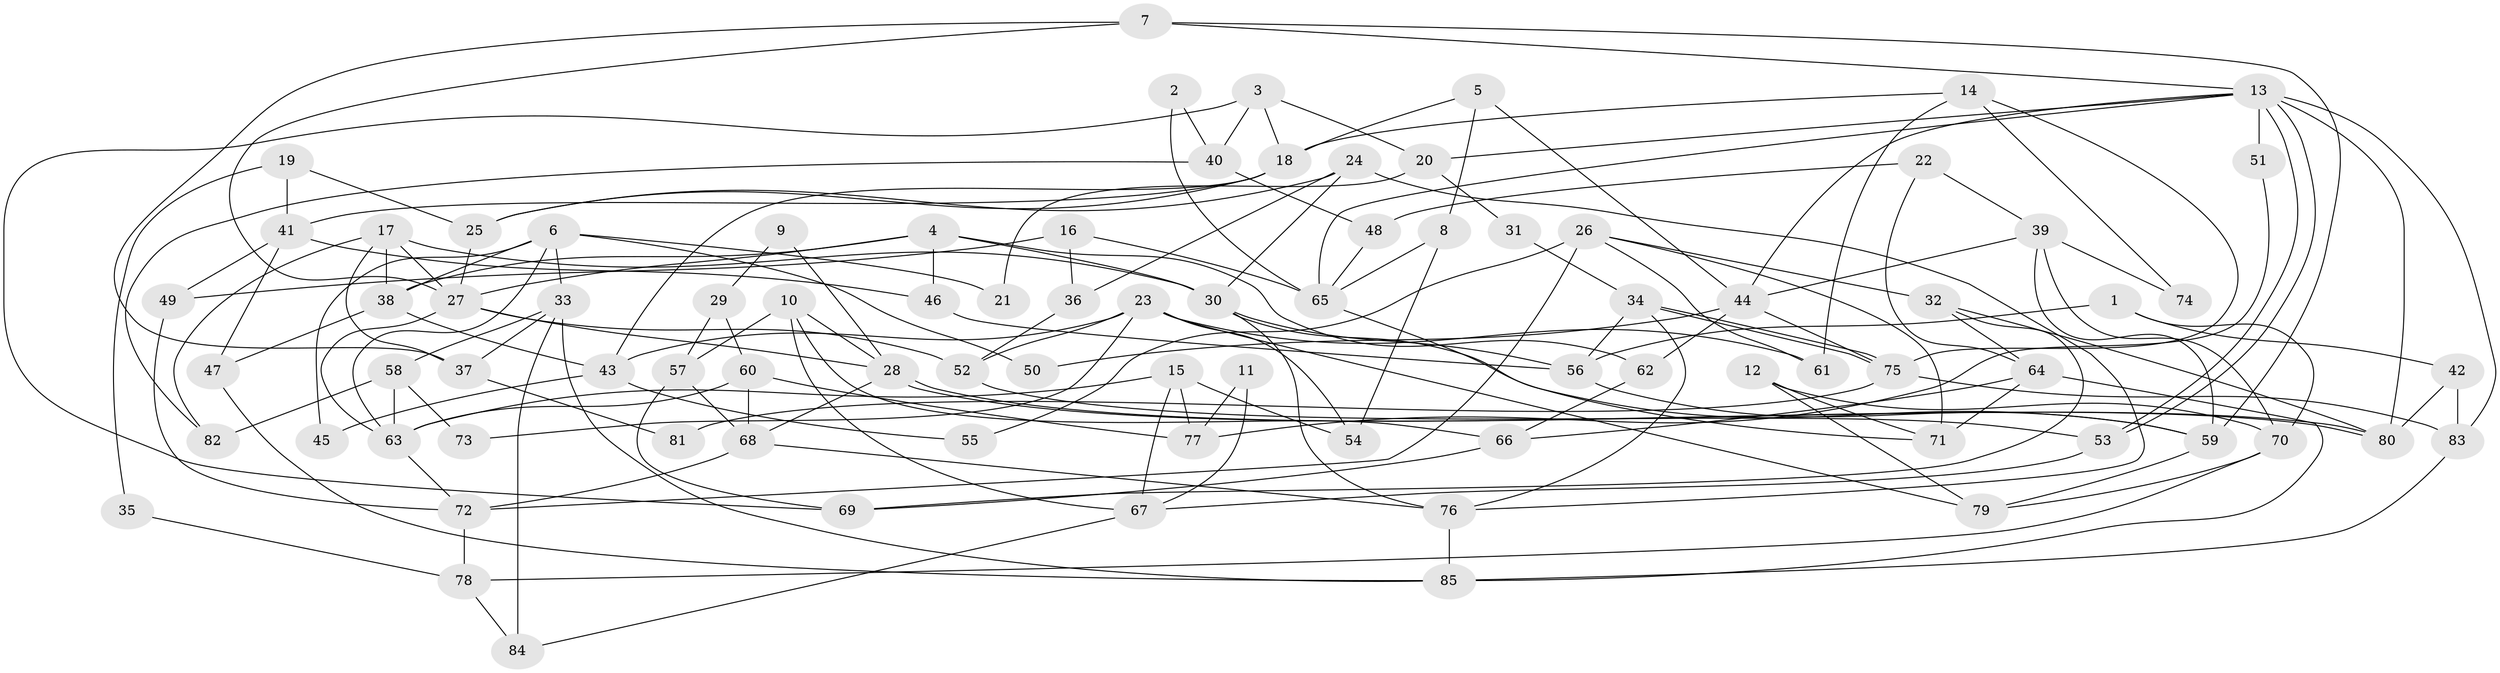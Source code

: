 // coarse degree distribution, {3: 0.2, 2: 0.16363636363636364, 6: 0.16363636363636364, 8: 0.03636363636363636, 10: 0.01818181818181818, 7: 0.21818181818181817, 5: 0.14545454545454545, 4: 0.03636363636363636, 9: 0.01818181818181818}
// Generated by graph-tools (version 1.1) at 2025/52/02/27/25 19:52:07]
// undirected, 85 vertices, 170 edges
graph export_dot {
graph [start="1"]
  node [color=gray90,style=filled];
  1;
  2;
  3;
  4;
  5;
  6;
  7;
  8;
  9;
  10;
  11;
  12;
  13;
  14;
  15;
  16;
  17;
  18;
  19;
  20;
  21;
  22;
  23;
  24;
  25;
  26;
  27;
  28;
  29;
  30;
  31;
  32;
  33;
  34;
  35;
  36;
  37;
  38;
  39;
  40;
  41;
  42;
  43;
  44;
  45;
  46;
  47;
  48;
  49;
  50;
  51;
  52;
  53;
  54;
  55;
  56;
  57;
  58;
  59;
  60;
  61;
  62;
  63;
  64;
  65;
  66;
  67;
  68;
  69;
  70;
  71;
  72;
  73;
  74;
  75;
  76;
  77;
  78;
  79;
  80;
  81;
  82;
  83;
  84;
  85;
  1 -- 70;
  1 -- 56;
  1 -- 42;
  2 -- 65;
  2 -- 40;
  3 -- 69;
  3 -- 18;
  3 -- 20;
  3 -- 40;
  4 -- 30;
  4 -- 46;
  4 -- 27;
  4 -- 38;
  4 -- 62;
  5 -- 44;
  5 -- 18;
  5 -- 8;
  6 -- 38;
  6 -- 63;
  6 -- 21;
  6 -- 33;
  6 -- 45;
  6 -- 50;
  7 -- 13;
  7 -- 27;
  7 -- 37;
  7 -- 59;
  8 -- 65;
  8 -- 54;
  9 -- 29;
  9 -- 28;
  10 -- 66;
  10 -- 28;
  10 -- 57;
  10 -- 67;
  11 -- 77;
  11 -- 67;
  12 -- 70;
  12 -- 71;
  12 -- 79;
  13 -- 53;
  13 -- 53;
  13 -- 80;
  13 -- 20;
  13 -- 44;
  13 -- 51;
  13 -- 65;
  13 -- 83;
  14 -- 75;
  14 -- 61;
  14 -- 18;
  14 -- 74;
  15 -- 67;
  15 -- 54;
  15 -- 63;
  15 -- 77;
  16 -- 36;
  16 -- 49;
  16 -- 65;
  17 -- 30;
  17 -- 27;
  17 -- 37;
  17 -- 38;
  17 -- 82;
  18 -- 25;
  18 -- 41;
  18 -- 43;
  19 -- 41;
  19 -- 25;
  19 -- 35;
  20 -- 21;
  20 -- 31;
  22 -- 64;
  22 -- 39;
  22 -- 48;
  23 -- 43;
  23 -- 79;
  23 -- 52;
  23 -- 54;
  23 -- 61;
  23 -- 73;
  24 -- 76;
  24 -- 30;
  24 -- 25;
  24 -- 36;
  25 -- 27;
  26 -- 72;
  26 -- 32;
  26 -- 55;
  26 -- 61;
  26 -- 71;
  27 -- 63;
  27 -- 28;
  27 -- 52;
  28 -- 80;
  28 -- 80;
  28 -- 68;
  29 -- 57;
  29 -- 60;
  30 -- 59;
  30 -- 56;
  30 -- 76;
  31 -- 34;
  32 -- 64;
  32 -- 69;
  32 -- 80;
  33 -- 37;
  33 -- 58;
  33 -- 84;
  33 -- 85;
  34 -- 76;
  34 -- 75;
  34 -- 75;
  34 -- 56;
  35 -- 78;
  36 -- 52;
  37 -- 81;
  38 -- 43;
  38 -- 47;
  39 -- 44;
  39 -- 59;
  39 -- 70;
  39 -- 74;
  40 -- 48;
  40 -- 82;
  41 -- 47;
  41 -- 46;
  41 -- 49;
  42 -- 80;
  42 -- 83;
  43 -- 45;
  43 -- 55;
  44 -- 75;
  44 -- 50;
  44 -- 62;
  46 -- 56;
  47 -- 85;
  48 -- 65;
  49 -- 72;
  51 -- 77;
  52 -- 53;
  53 -- 67;
  56 -- 59;
  57 -- 68;
  57 -- 69;
  58 -- 82;
  58 -- 63;
  58 -- 73;
  59 -- 79;
  60 -- 68;
  60 -- 63;
  60 -- 77;
  62 -- 66;
  63 -- 72;
  64 -- 71;
  64 -- 85;
  64 -- 66;
  65 -- 71;
  66 -- 69;
  67 -- 84;
  68 -- 76;
  68 -- 72;
  70 -- 78;
  70 -- 79;
  72 -- 78;
  75 -- 83;
  75 -- 81;
  76 -- 85;
  78 -- 84;
  83 -- 85;
}
